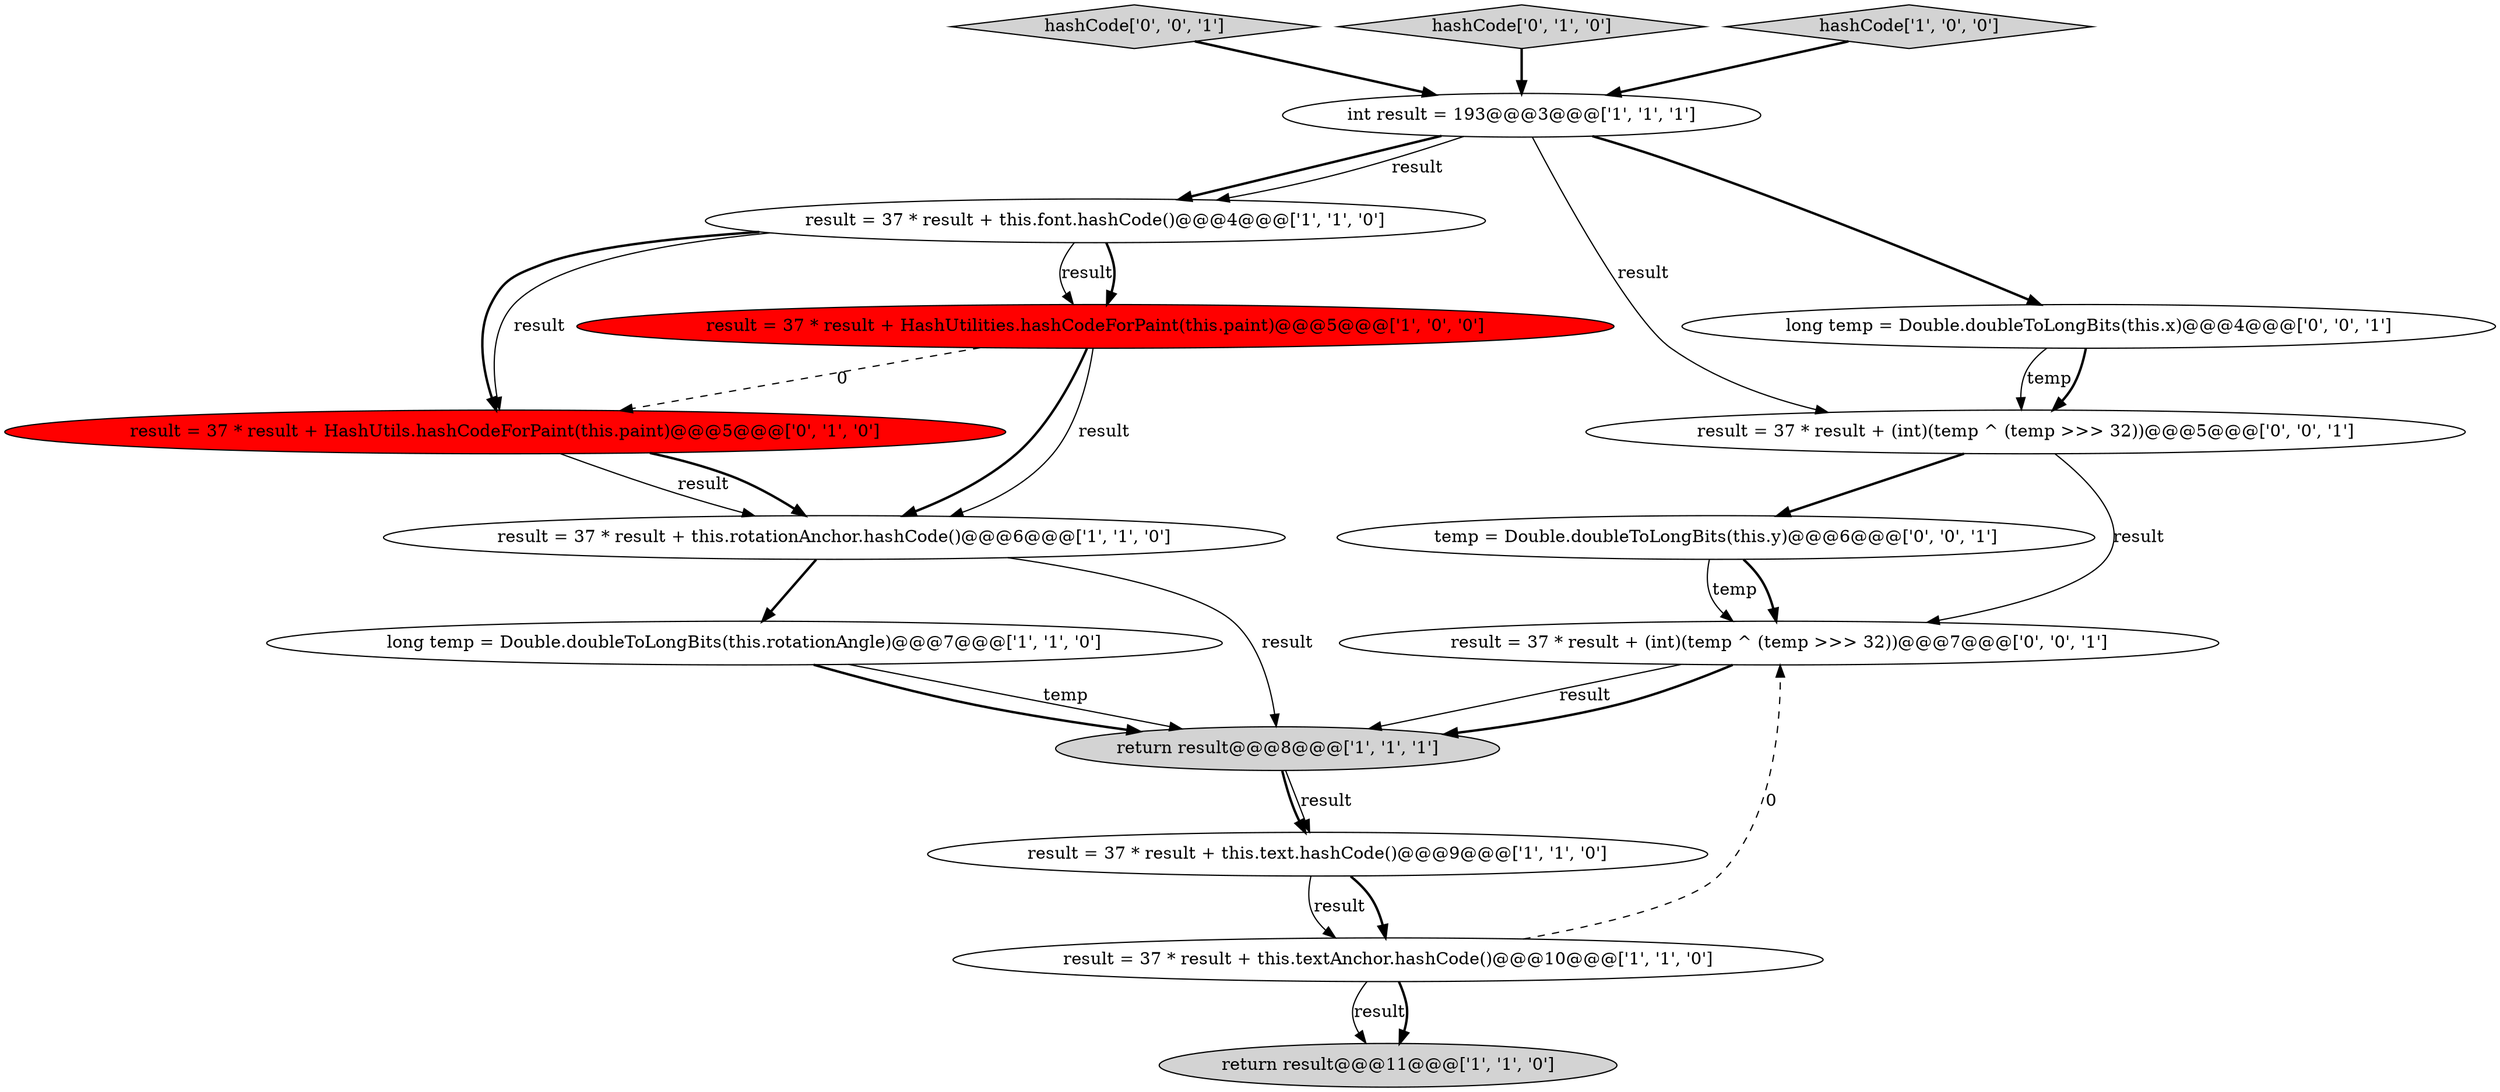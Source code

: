 digraph {
15 [style = filled, label = "hashCode['0', '0', '1']", fillcolor = lightgray, shape = diamond image = "AAA0AAABBB3BBB"];
14 [style = filled, label = "result = 37 * result + (int)(temp ^ (temp >>> 32))@@@7@@@['0', '0', '1']", fillcolor = white, shape = ellipse image = "AAA0AAABBB3BBB"];
7 [style = filled, label = "result = 37 * result + this.rotationAnchor.hashCode()@@@6@@@['1', '1', '0']", fillcolor = white, shape = ellipse image = "AAA0AAABBB1BBB"];
12 [style = filled, label = "result = 37 * result + (int)(temp ^ (temp >>> 32))@@@5@@@['0', '0', '1']", fillcolor = white, shape = ellipse image = "AAA0AAABBB3BBB"];
4 [style = filled, label = "result = 37 * result + this.font.hashCode()@@@4@@@['1', '1', '0']", fillcolor = white, shape = ellipse image = "AAA0AAABBB1BBB"];
13 [style = filled, label = "long temp = Double.doubleToLongBits(this.x)@@@4@@@['0', '0', '1']", fillcolor = white, shape = ellipse image = "AAA0AAABBB3BBB"];
6 [style = filled, label = "return result@@@11@@@['1', '1', '0']", fillcolor = lightgray, shape = ellipse image = "AAA0AAABBB1BBB"];
11 [style = filled, label = "result = 37 * result + HashUtils.hashCodeForPaint(this.paint)@@@5@@@['0', '1', '0']", fillcolor = red, shape = ellipse image = "AAA1AAABBB2BBB"];
2 [style = filled, label = "result = 37 * result + this.textAnchor.hashCode()@@@10@@@['1', '1', '0']", fillcolor = white, shape = ellipse image = "AAA0AAABBB1BBB"];
5 [style = filled, label = "return result@@@8@@@['1', '1', '1']", fillcolor = lightgray, shape = ellipse image = "AAA0AAABBB1BBB"];
9 [style = filled, label = "result = 37 * result + this.text.hashCode()@@@9@@@['1', '1', '0']", fillcolor = white, shape = ellipse image = "AAA0AAABBB1BBB"];
3 [style = filled, label = "long temp = Double.doubleToLongBits(this.rotationAngle)@@@7@@@['1', '1', '0']", fillcolor = white, shape = ellipse image = "AAA0AAABBB1BBB"];
10 [style = filled, label = "hashCode['0', '1', '0']", fillcolor = lightgray, shape = diamond image = "AAA0AAABBB2BBB"];
16 [style = filled, label = "temp = Double.doubleToLongBits(this.y)@@@6@@@['0', '0', '1']", fillcolor = white, shape = ellipse image = "AAA0AAABBB3BBB"];
1 [style = filled, label = "result = 37 * result + HashUtilities.hashCodeForPaint(this.paint)@@@5@@@['1', '0', '0']", fillcolor = red, shape = ellipse image = "AAA1AAABBB1BBB"];
8 [style = filled, label = "hashCode['1', '0', '0']", fillcolor = lightgray, shape = diamond image = "AAA0AAABBB1BBB"];
0 [style = filled, label = "int result = 193@@@3@@@['1', '1', '1']", fillcolor = white, shape = ellipse image = "AAA0AAABBB1BBB"];
2->6 [style = solid, label="result"];
13->12 [style = solid, label="temp"];
0->13 [style = bold, label=""];
5->9 [style = bold, label=""];
9->2 [style = bold, label=""];
2->6 [style = bold, label=""];
5->9 [style = solid, label="result"];
9->2 [style = solid, label="result"];
7->5 [style = solid, label="result"];
12->16 [style = bold, label=""];
1->7 [style = bold, label=""];
7->3 [style = bold, label=""];
14->5 [style = solid, label="result"];
1->7 [style = solid, label="result"];
4->11 [style = solid, label="result"];
8->0 [style = bold, label=""];
4->1 [style = solid, label="result"];
3->5 [style = solid, label="temp"];
3->5 [style = bold, label=""];
13->12 [style = bold, label=""];
2->14 [style = dashed, label="0"];
12->14 [style = solid, label="result"];
0->4 [style = bold, label=""];
1->11 [style = dashed, label="0"];
15->0 [style = bold, label=""];
10->0 [style = bold, label=""];
0->12 [style = solid, label="result"];
11->7 [style = solid, label="result"];
16->14 [style = bold, label=""];
0->4 [style = solid, label="result"];
4->1 [style = bold, label=""];
16->14 [style = solid, label="temp"];
4->11 [style = bold, label=""];
11->7 [style = bold, label=""];
14->5 [style = bold, label=""];
}
